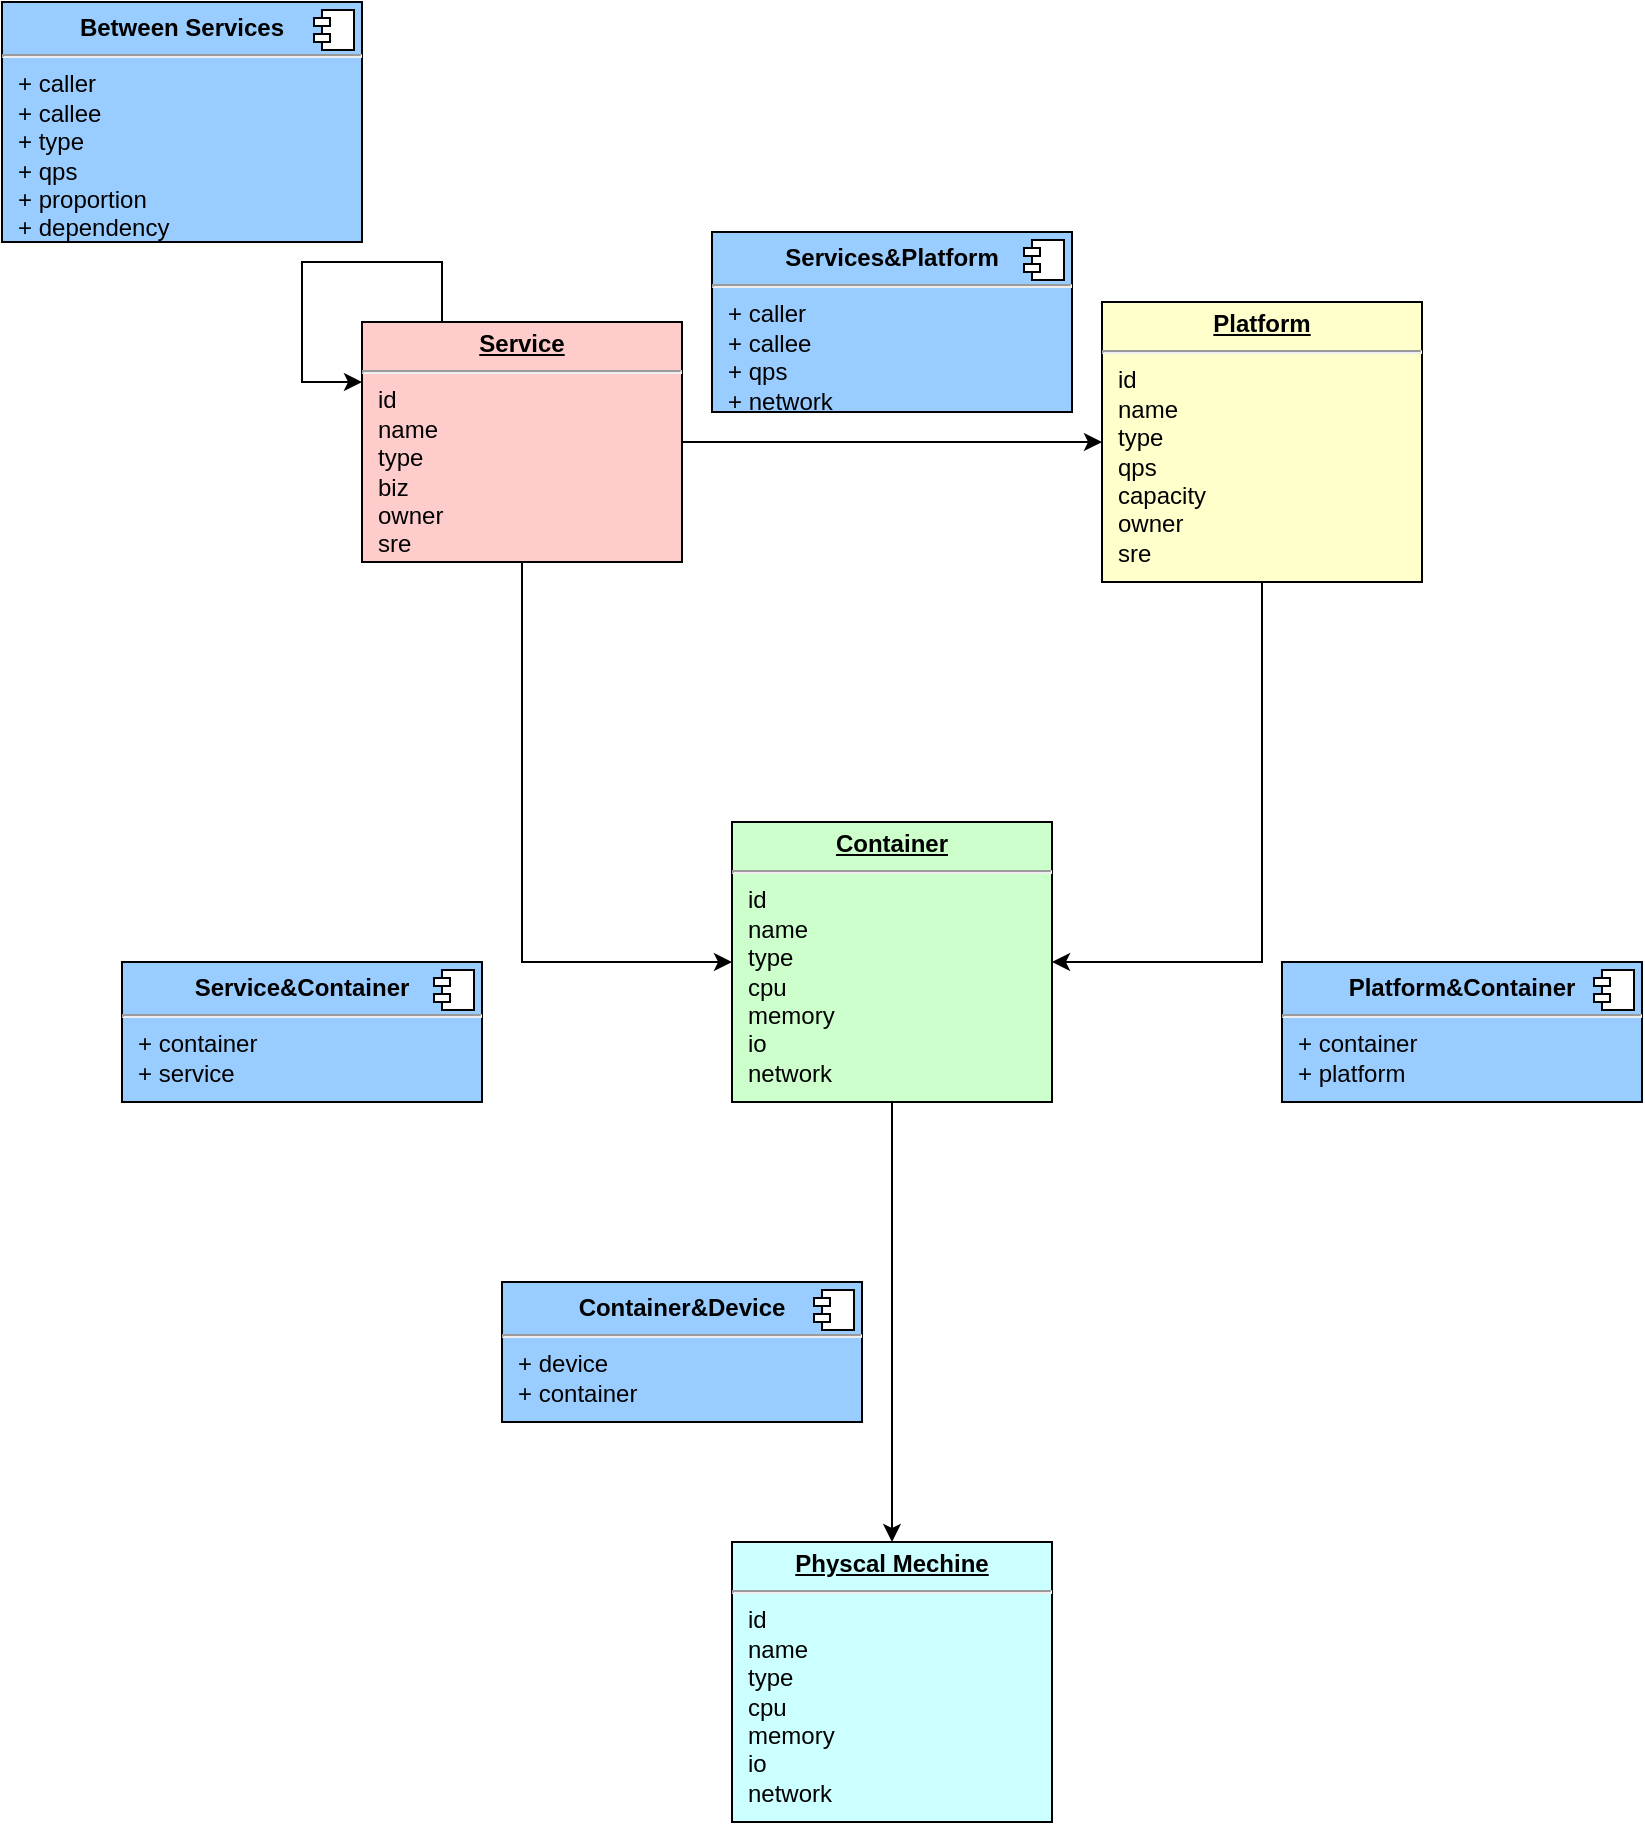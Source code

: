 <mxfile version="10.6.3" type="github"><diagram id="HagEdvDv9o0nsiX48Em3" name="Page-1"><mxGraphModel dx="1360" dy="742" grid="1" gridSize="10" guides="1" tooltips="1" connect="1" arrows="1" fold="1" page="1" pageScale="1" pageWidth="827" pageHeight="1169" math="0" shadow="0"><root><mxCell id="0"/><mxCell id="1" parent="0"/><mxCell id="BKTRrzTu1_jNXCXqqdWc-9" style="edgeStyle=orthogonalEdgeStyle;rounded=0;orthogonalLoop=1;jettySize=auto;html=1;exitX=1;exitY=0.5;exitDx=0;exitDy=0;entryX=0;entryY=0.5;entryDx=0;entryDy=0;" edge="1" parent="1" source="BKTRrzTu1_jNXCXqqdWc-1" target="BKTRrzTu1_jNXCXqqdWc-6"><mxGeometry relative="1" as="geometry"/></mxCell><mxCell id="BKTRrzTu1_jNXCXqqdWc-10" style="edgeStyle=orthogonalEdgeStyle;rounded=0;orthogonalLoop=1;jettySize=auto;html=1;exitX=0.5;exitY=1;exitDx=0;exitDy=0;entryX=0;entryY=0.5;entryDx=0;entryDy=0;" edge="1" parent="1" source="BKTRrzTu1_jNXCXqqdWc-1" target="BKTRrzTu1_jNXCXqqdWc-7"><mxGeometry relative="1" as="geometry"/></mxCell><mxCell id="BKTRrzTu1_jNXCXqqdWc-1" value="&lt;p style=&quot;margin: 0px ; margin-top: 4px ; text-align: center ; text-decoration: underline&quot;&gt;&lt;b&gt;Service&lt;/b&gt;&lt;/p&gt;&lt;hr&gt;&lt;p style=&quot;margin: 0px ; margin-left: 8px&quot;&gt;id&lt;/p&gt;&lt;p style=&quot;margin: 0px ; margin-left: 8px&quot;&gt;name&lt;/p&gt;&lt;p style=&quot;margin: 0px ; margin-left: 8px&quot;&gt;type&lt;/p&gt;&lt;p style=&quot;margin: 0px ; margin-left: 8px&quot;&gt;biz&lt;/p&gt;&lt;p style=&quot;margin: 0px ; margin-left: 8px&quot;&gt;owner&lt;/p&gt;&lt;p style=&quot;margin: 0px ; margin-left: 8px&quot;&gt;sre&lt;/p&gt;" style="verticalAlign=top;align=left;overflow=fill;fontSize=12;fontFamily=Helvetica;html=1;fillColor=#FFCCCC;" vertex="1" parent="1"><mxGeometry x="160" y="240" width="160" height="120" as="geometry"/></mxCell><mxCell id="BKTRrzTu1_jNXCXqqdWc-11" style="edgeStyle=orthogonalEdgeStyle;rounded=0;orthogonalLoop=1;jettySize=auto;html=1;exitX=0.5;exitY=1;exitDx=0;exitDy=0;entryX=1;entryY=0.5;entryDx=0;entryDy=0;" edge="1" parent="1" source="BKTRrzTu1_jNXCXqqdWc-6" target="BKTRrzTu1_jNXCXqqdWc-7"><mxGeometry relative="1" as="geometry"/></mxCell><mxCell id="BKTRrzTu1_jNXCXqqdWc-6" value="&lt;p style=&quot;margin: 0px ; margin-top: 4px ; text-align: center ; text-decoration: underline&quot;&gt;&lt;b&gt;Platform&lt;/b&gt;&lt;/p&gt;&lt;hr&gt;&lt;p style=&quot;margin: 0px ; margin-left: 8px&quot;&gt;id&lt;/p&gt;&lt;p style=&quot;margin: 0px ; margin-left: 8px&quot;&gt;name&lt;/p&gt;&lt;p style=&quot;margin: 0px ; margin-left: 8px&quot;&gt;type&lt;/p&gt;&lt;p style=&quot;margin: 0px ; margin-left: 8px&quot;&gt;qps&lt;/p&gt;&lt;p style=&quot;margin: 0px ; margin-left: 8px&quot;&gt;&lt;span&gt;capacity&lt;/span&gt;&lt;br&gt;&lt;/p&gt;&lt;p style=&quot;margin: 0px ; margin-left: 8px&quot;&gt;owner&lt;/p&gt;&lt;p style=&quot;margin: 0px ; margin-left: 8px&quot;&gt;sre&lt;/p&gt;" style="verticalAlign=top;align=left;overflow=fill;fontSize=12;fontFamily=Helvetica;html=1;fillColor=#FFFFCC;" vertex="1" parent="1"><mxGeometry x="530" y="230" width="160" height="140" as="geometry"/></mxCell><mxCell id="BKTRrzTu1_jNXCXqqdWc-12" style="edgeStyle=orthogonalEdgeStyle;rounded=0;orthogonalLoop=1;jettySize=auto;html=1;exitX=0.5;exitY=1;exitDx=0;exitDy=0;entryX=0.5;entryY=0;entryDx=0;entryDy=0;" edge="1" parent="1" source="BKTRrzTu1_jNXCXqqdWc-7" target="BKTRrzTu1_jNXCXqqdWc-8"><mxGeometry relative="1" as="geometry"/></mxCell><mxCell id="BKTRrzTu1_jNXCXqqdWc-7" value="&lt;p style=&quot;margin: 0px ; margin-top: 4px ; text-align: center ; text-decoration: underline&quot;&gt;&lt;b&gt;Container&lt;/b&gt;&lt;/p&gt;&lt;hr&gt;&lt;p style=&quot;margin: 0px ; margin-left: 8px&quot;&gt;id&lt;/p&gt;&lt;p style=&quot;margin: 0px ; margin-left: 8px&quot;&gt;name&lt;/p&gt;&lt;p style=&quot;margin: 0px ; margin-left: 8px&quot;&gt;type&lt;/p&gt;&lt;p style=&quot;margin: 0px ; margin-left: 8px&quot;&gt;cpu&lt;/p&gt;&lt;p style=&quot;margin: 0px ; margin-left: 8px&quot;&gt;memory&lt;/p&gt;&lt;p style=&quot;margin: 0px ; margin-left: 8px&quot;&gt;io&lt;/p&gt;&lt;p style=&quot;margin: 0px ; margin-left: 8px&quot;&gt;network&lt;/p&gt;" style="verticalAlign=top;align=left;overflow=fill;fontSize=12;fontFamily=Helvetica;html=1;fillColor=#CCFFCC;" vertex="1" parent="1"><mxGeometry x="345" y="490" width="160" height="140" as="geometry"/></mxCell><mxCell id="BKTRrzTu1_jNXCXqqdWc-8" value="&lt;p style=&quot;margin: 0px ; margin-top: 4px ; text-align: center ; text-decoration: underline&quot;&gt;&lt;b&gt;Physcal Mechine&lt;/b&gt;&lt;/p&gt;&lt;hr&gt;&lt;p style=&quot;margin: 0px ; margin-left: 8px&quot;&gt;id&lt;/p&gt;&lt;p style=&quot;margin: 0px ; margin-left: 8px&quot;&gt;name&lt;/p&gt;&lt;p style=&quot;margin: 0px ; margin-left: 8px&quot;&gt;type&lt;/p&gt;&lt;p style=&quot;margin: 0px ; margin-left: 8px&quot;&gt;cpu&lt;/p&gt;&lt;p style=&quot;margin: 0px ; margin-left: 8px&quot;&gt;memory&lt;/p&gt;&lt;p style=&quot;margin: 0px ; margin-left: 8px&quot;&gt;io&lt;/p&gt;&lt;p style=&quot;margin: 0px ; margin-left: 8px&quot;&gt;network&lt;/p&gt;" style="verticalAlign=top;align=left;overflow=fill;fontSize=12;fontFamily=Helvetica;html=1;fillColor=#CCFFFF;" vertex="1" parent="1"><mxGeometry x="345" y="850" width="160" height="140" as="geometry"/></mxCell><mxCell id="BKTRrzTu1_jNXCXqqdWc-13" style="edgeStyle=orthogonalEdgeStyle;rounded=0;orthogonalLoop=1;jettySize=auto;html=1;exitX=0.25;exitY=0;exitDx=0;exitDy=0;entryX=0;entryY=0.25;entryDx=0;entryDy=0;" edge="1" parent="1" source="BKTRrzTu1_jNXCXqqdWc-1" target="BKTRrzTu1_jNXCXqqdWc-1"><mxGeometry relative="1" as="geometry"><Array as="points"><mxPoint x="200" y="210"/><mxPoint x="130" y="210"/><mxPoint x="130" y="270"/></Array></mxGeometry></mxCell><mxCell id="BKTRrzTu1_jNXCXqqdWc-19" value="&lt;p style=&quot;margin: 0px ; margin-top: 6px ; text-align: center&quot;&gt;&lt;b&gt;Between Services&lt;/b&gt;&lt;/p&gt;&lt;hr&gt;&lt;p style=&quot;margin: 0px ; margin-left: 8px&quot;&gt;+ caller&lt;br&gt;+ callee&lt;/p&gt;&lt;p style=&quot;margin: 0px ; margin-left: 8px&quot;&gt;+ type&lt;/p&gt;&lt;p style=&quot;margin: 0px ; margin-left: 8px&quot;&gt;+ qps&lt;/p&gt;&lt;p style=&quot;margin: 0px ; margin-left: 8px&quot;&gt;+&amp;nbsp;&lt;span&gt;proportion&lt;/span&gt;&lt;/p&gt;&lt;p style=&quot;margin: 0px ; margin-left: 8px&quot;&gt;&lt;span&gt;+ dependency&lt;/span&gt;&lt;/p&gt;" style="align=left;overflow=fill;html=1;fillColor=#99CCFF;" vertex="1" parent="1"><mxGeometry x="-20" y="80" width="180" height="120" as="geometry"/></mxCell><mxCell id="BKTRrzTu1_jNXCXqqdWc-20" value="" style="shape=component;jettyWidth=8;jettyHeight=4;" vertex="1" parent="BKTRrzTu1_jNXCXqqdWc-19"><mxGeometry x="1" width="20" height="20" relative="1" as="geometry"><mxPoint x="-24" y="4" as="offset"/></mxGeometry></mxCell><mxCell id="BKTRrzTu1_jNXCXqqdWc-21" value="&lt;p style=&quot;margin: 0px ; margin-top: 6px ; text-align: center&quot;&gt;&lt;b&gt;Services&amp;amp;Platform&lt;/b&gt;&lt;/p&gt;&lt;hr&gt;&lt;p style=&quot;margin: 0px ; margin-left: 8px&quot;&gt;+ caller&lt;br&gt;+ callee&lt;/p&gt;&lt;p style=&quot;margin: 0px ; margin-left: 8px&quot;&gt;+ qps&lt;/p&gt;&lt;p style=&quot;margin: 0px ; margin-left: 8px&quot;&gt;&lt;span&gt;+ network&lt;/span&gt;&lt;br&gt;&lt;/p&gt;" style="align=left;overflow=fill;html=1;fillColor=#99CCFF;" vertex="1" parent="1"><mxGeometry x="335" y="195" width="180" height="90" as="geometry"/></mxCell><mxCell id="BKTRrzTu1_jNXCXqqdWc-22" value="" style="shape=component;jettyWidth=8;jettyHeight=4;" vertex="1" parent="BKTRrzTu1_jNXCXqqdWc-21"><mxGeometry x="1" width="20" height="20" relative="1" as="geometry"><mxPoint x="-24" y="4" as="offset"/></mxGeometry></mxCell><mxCell id="BKTRrzTu1_jNXCXqqdWc-24" value="&lt;p style=&quot;margin: 0px ; margin-top: 6px ; text-align: center&quot;&gt;&lt;b&gt;Platform&amp;amp;Container&lt;/b&gt;&lt;/p&gt;&lt;hr&gt;&lt;p style=&quot;margin: 0px ; margin-left: 8px&quot;&gt;+ container&lt;br&gt;+ platform&lt;/p&gt;" style="align=left;overflow=fill;html=1;fillColor=#99CCFF;" vertex="1" parent="1"><mxGeometry x="620" y="560" width="180" height="70" as="geometry"/></mxCell><mxCell id="BKTRrzTu1_jNXCXqqdWc-25" value="" style="shape=component;jettyWidth=8;jettyHeight=4;" vertex="1" parent="BKTRrzTu1_jNXCXqqdWc-24"><mxGeometry x="1" width="20" height="20" relative="1" as="geometry"><mxPoint x="-24" y="4" as="offset"/></mxGeometry></mxCell><mxCell id="BKTRrzTu1_jNXCXqqdWc-26" value="&lt;p style=&quot;margin: 0px ; margin-top: 6px ; text-align: center&quot;&gt;&lt;b&gt;Service&amp;amp;Container&lt;/b&gt;&lt;/p&gt;&lt;hr&gt;&lt;p style=&quot;margin: 0px ; margin-left: 8px&quot;&gt;+ container&lt;br&gt;+ service&lt;/p&gt;" style="align=left;overflow=fill;html=1;fillColor=#99CCFF;" vertex="1" parent="1"><mxGeometry x="40" y="560" width="180" height="70" as="geometry"/></mxCell><mxCell id="BKTRrzTu1_jNXCXqqdWc-27" value="" style="shape=component;jettyWidth=8;jettyHeight=4;" vertex="1" parent="BKTRrzTu1_jNXCXqqdWc-26"><mxGeometry x="1" width="20" height="20" relative="1" as="geometry"><mxPoint x="-24" y="4" as="offset"/></mxGeometry></mxCell><mxCell id="BKTRrzTu1_jNXCXqqdWc-28" value="&lt;p style=&quot;margin: 0px ; margin-top: 6px ; text-align: center&quot;&gt;&lt;b&gt;Container&amp;amp;Device&lt;/b&gt;&lt;/p&gt;&lt;hr&gt;&lt;p style=&quot;margin: 0px ; margin-left: 8px&quot;&gt;+ device&lt;/p&gt;&lt;p style=&quot;margin: 0px ; margin-left: 8px&quot;&gt;+ container&lt;br&gt;&lt;br&gt;&lt;/p&gt;" style="align=left;overflow=fill;html=1;fillColor=#99CCFF;" vertex="1" parent="1"><mxGeometry x="230" y="720" width="180" height="70" as="geometry"/></mxCell><mxCell id="BKTRrzTu1_jNXCXqqdWc-29" value="" style="shape=component;jettyWidth=8;jettyHeight=4;" vertex="1" parent="BKTRrzTu1_jNXCXqqdWc-28"><mxGeometry x="1" width="20" height="20" relative="1" as="geometry"><mxPoint x="-24" y="4" as="offset"/></mxGeometry></mxCell></root></mxGraphModel></diagram></mxfile>
